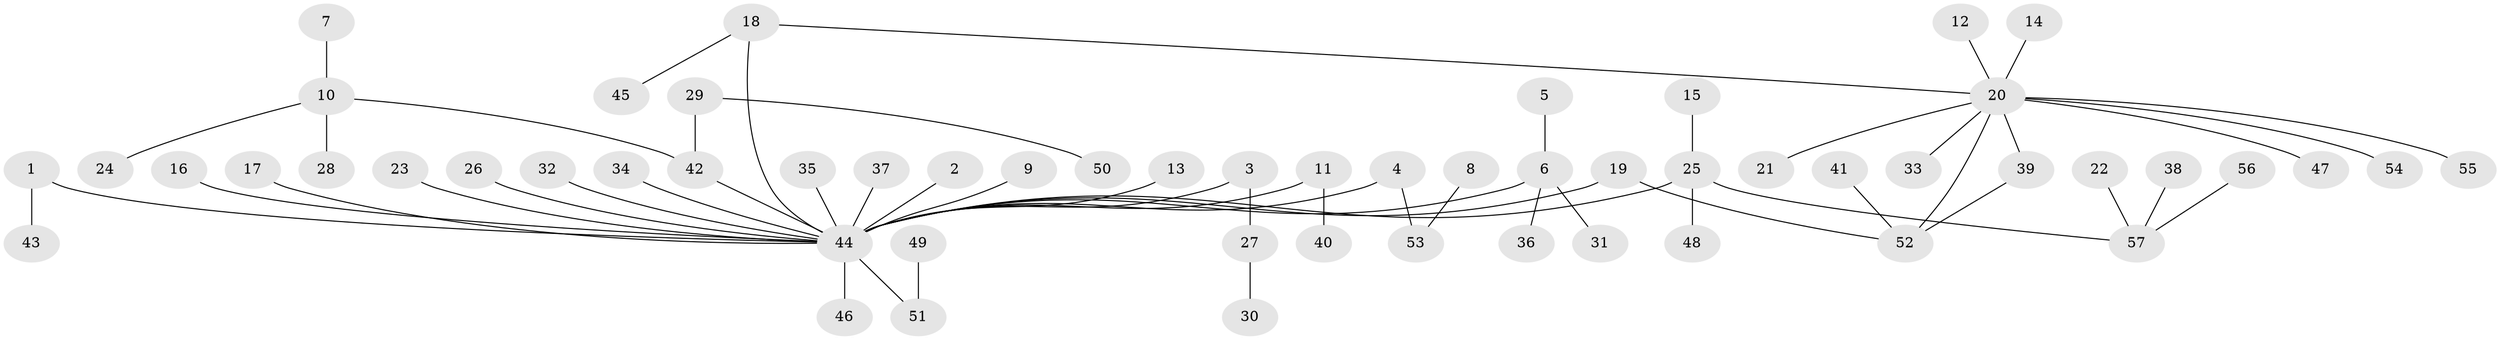 // original degree distribution, {4: 0.05263157894736842, 25: 0.008771929824561403, 2: 0.19298245614035087, 5: 0.02631578947368421, 3: 0.09649122807017543, 6: 0.017543859649122806, 1: 0.5964912280701754, 11: 0.008771929824561403}
// Generated by graph-tools (version 1.1) at 2025/36/03/04/25 23:36:47]
// undirected, 57 vertices, 58 edges
graph export_dot {
  node [color=gray90,style=filled];
  1;
  2;
  3;
  4;
  5;
  6;
  7;
  8;
  9;
  10;
  11;
  12;
  13;
  14;
  15;
  16;
  17;
  18;
  19;
  20;
  21;
  22;
  23;
  24;
  25;
  26;
  27;
  28;
  29;
  30;
  31;
  32;
  33;
  34;
  35;
  36;
  37;
  38;
  39;
  40;
  41;
  42;
  43;
  44;
  45;
  46;
  47;
  48;
  49;
  50;
  51;
  52;
  53;
  54;
  55;
  56;
  57;
  1 -- 43 [weight=1.0];
  1 -- 44 [weight=1.0];
  2 -- 44 [weight=1.0];
  3 -- 27 [weight=1.0];
  3 -- 44 [weight=1.0];
  4 -- 44 [weight=1.0];
  4 -- 53 [weight=1.0];
  5 -- 6 [weight=1.0];
  6 -- 31 [weight=1.0];
  6 -- 36 [weight=1.0];
  6 -- 44 [weight=1.0];
  7 -- 10 [weight=1.0];
  8 -- 53 [weight=1.0];
  9 -- 44 [weight=1.0];
  10 -- 24 [weight=1.0];
  10 -- 28 [weight=1.0];
  10 -- 42 [weight=1.0];
  11 -- 40 [weight=1.0];
  11 -- 44 [weight=1.0];
  12 -- 20 [weight=1.0];
  13 -- 44 [weight=1.0];
  14 -- 20 [weight=1.0];
  15 -- 25 [weight=1.0];
  16 -- 44 [weight=1.0];
  17 -- 44 [weight=1.0];
  18 -- 20 [weight=1.0];
  18 -- 44 [weight=1.0];
  18 -- 45 [weight=1.0];
  19 -- 44 [weight=1.0];
  19 -- 52 [weight=1.0];
  20 -- 21 [weight=1.0];
  20 -- 33 [weight=1.0];
  20 -- 39 [weight=1.0];
  20 -- 47 [weight=1.0];
  20 -- 52 [weight=1.0];
  20 -- 54 [weight=1.0];
  20 -- 55 [weight=1.0];
  22 -- 57 [weight=1.0];
  23 -- 44 [weight=1.0];
  25 -- 44 [weight=1.0];
  25 -- 48 [weight=1.0];
  25 -- 57 [weight=1.0];
  26 -- 44 [weight=1.0];
  27 -- 30 [weight=1.0];
  29 -- 42 [weight=1.0];
  29 -- 50 [weight=1.0];
  32 -- 44 [weight=1.0];
  34 -- 44 [weight=1.0];
  35 -- 44 [weight=1.0];
  37 -- 44 [weight=1.0];
  38 -- 57 [weight=1.0];
  39 -- 52 [weight=1.0];
  41 -- 52 [weight=1.0];
  42 -- 44 [weight=1.0];
  44 -- 46 [weight=1.0];
  44 -- 51 [weight=1.0];
  49 -- 51 [weight=1.0];
  56 -- 57 [weight=1.0];
}
